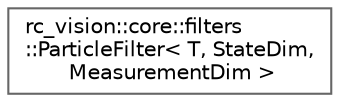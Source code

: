 digraph "类继承关系图"
{
 // LATEX_PDF_SIZE
  bgcolor="transparent";
  edge [fontname=Helvetica,fontsize=10,labelfontname=Helvetica,labelfontsize=10];
  node [fontname=Helvetica,fontsize=10,shape=box,height=0.2,width=0.4];
  rankdir="LR";
  Node0 [id="Node000000",label="rc_vision::core::filters\l::ParticleFilter\< T, StateDim,\l MeasurementDim \>",height=0.2,width=0.4,color="grey40", fillcolor="white", style="filled",URL="$classrc__vision_1_1core_1_1filters_1_1_particle_filter.html",tooltip="粒子滤波器模板类。"];
}
